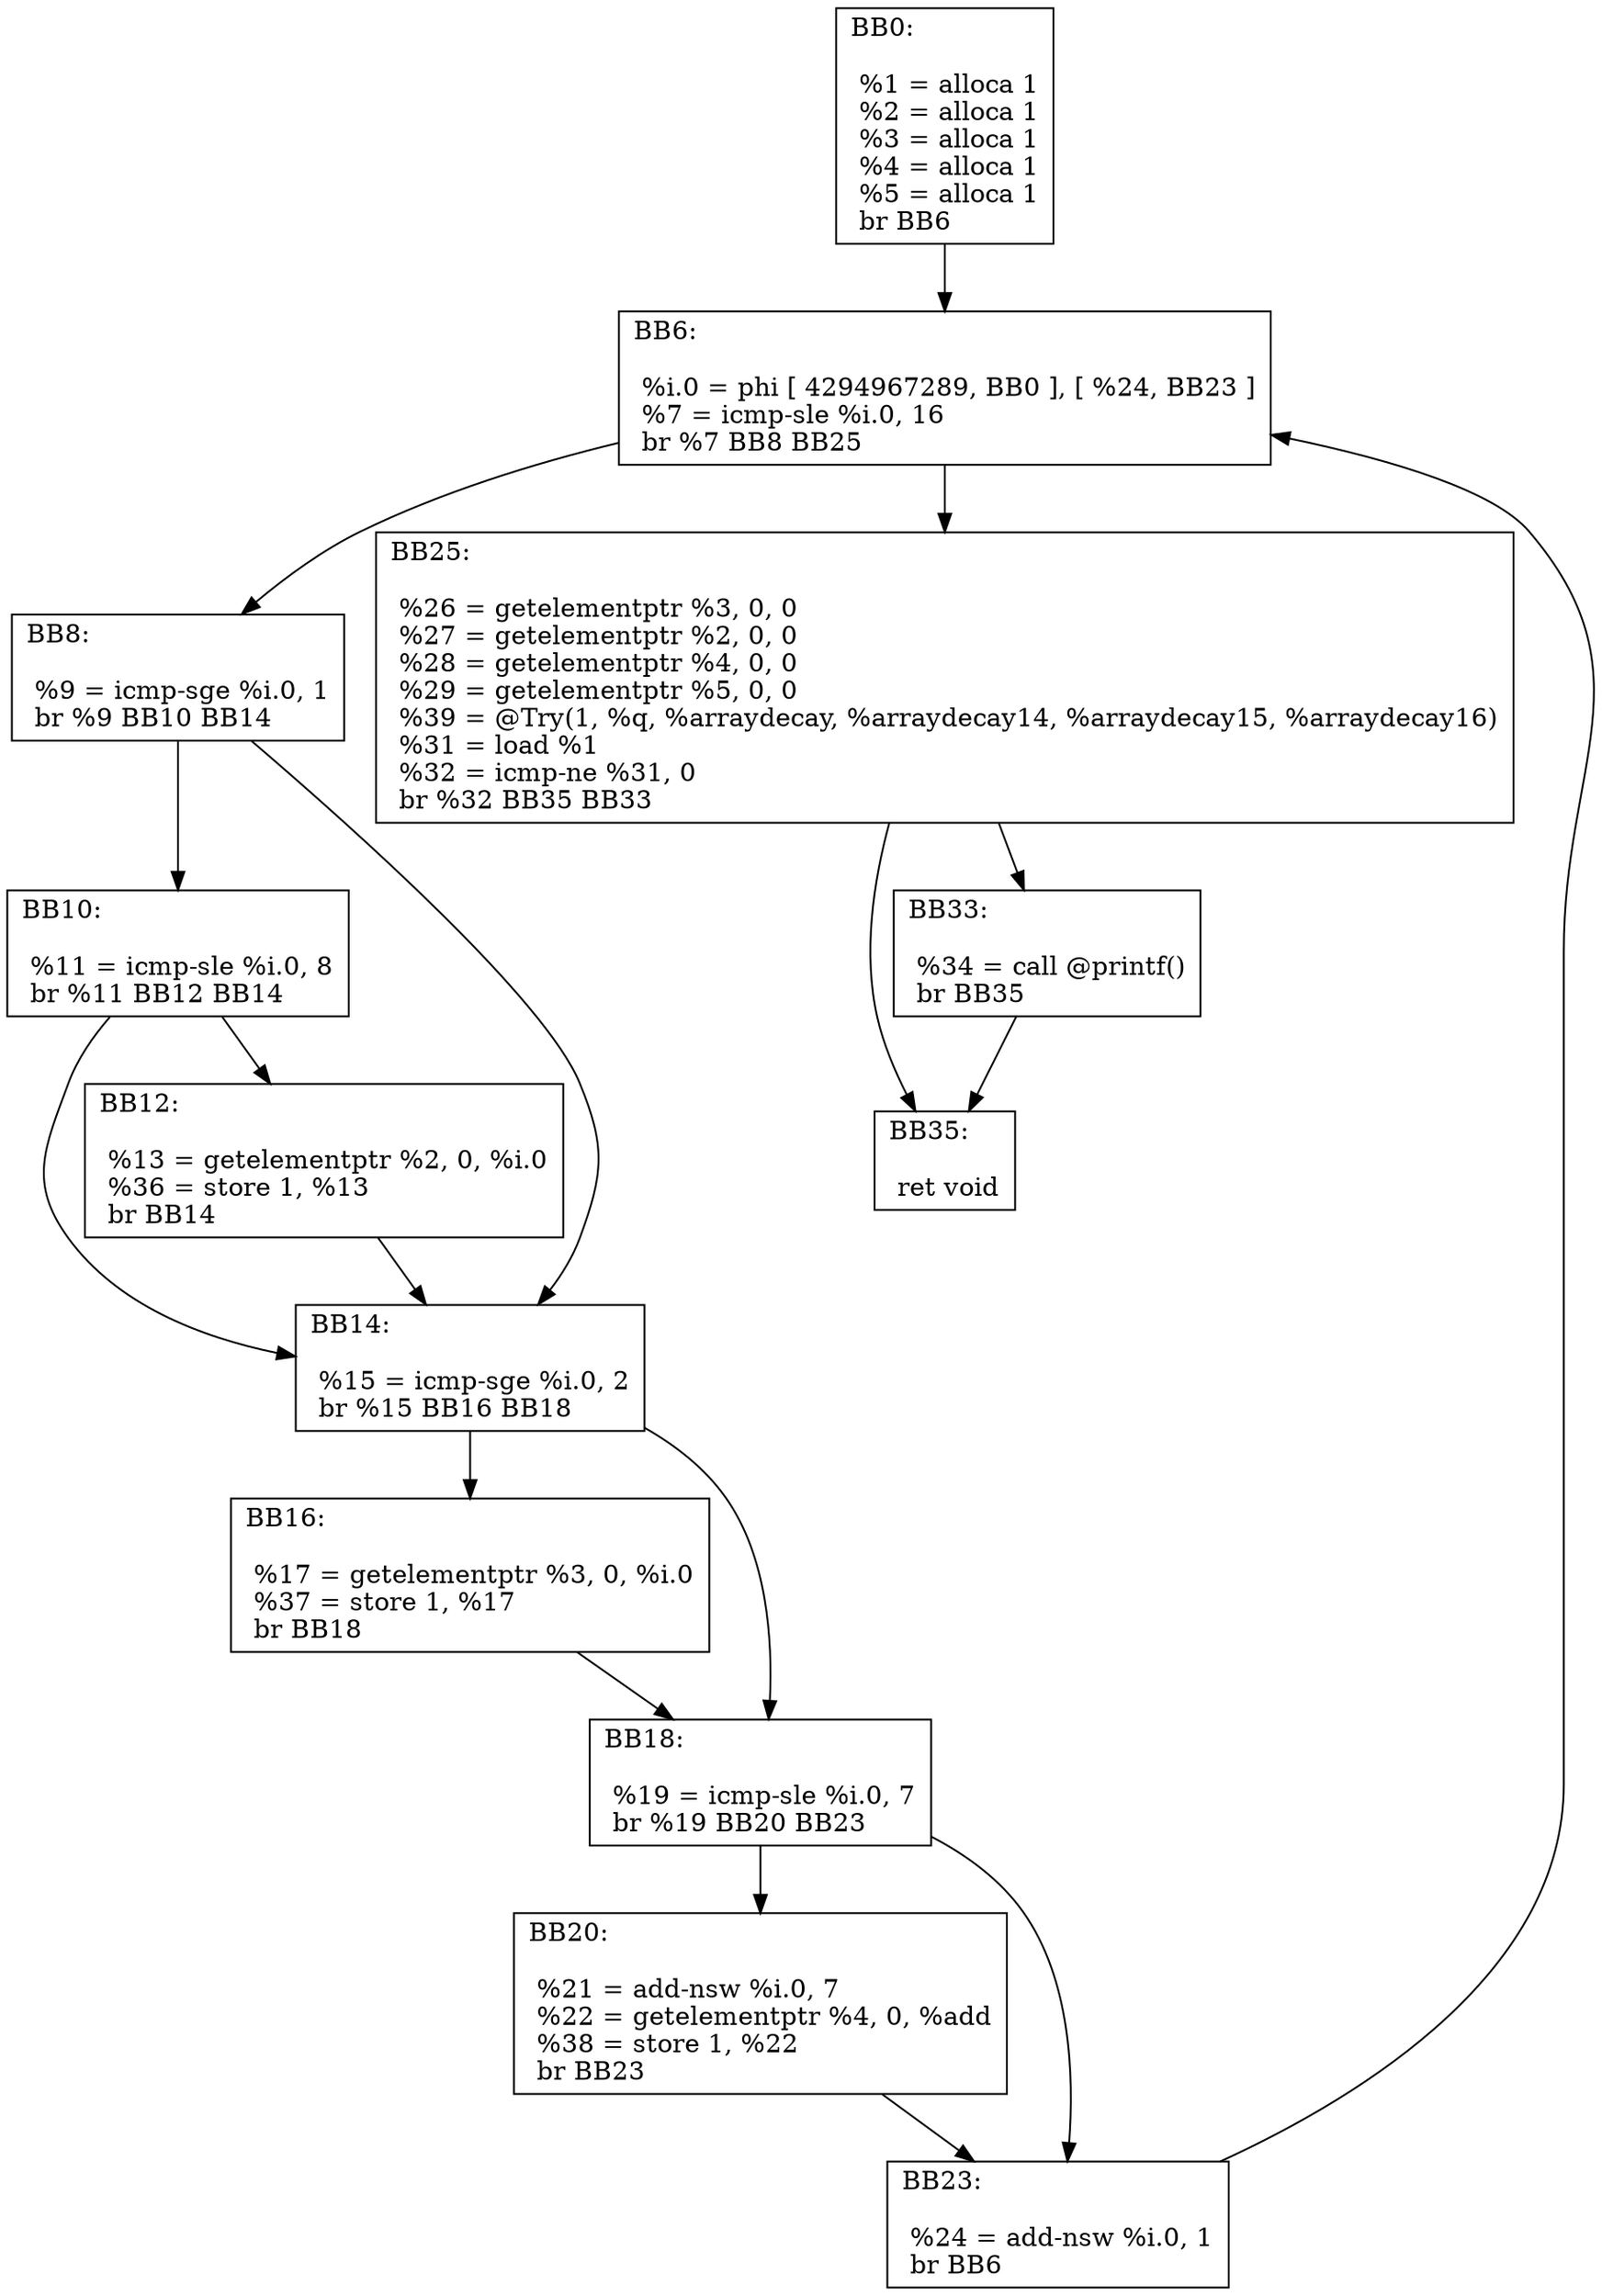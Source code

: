 digraph "CFG for 'Doit' function" {
	AA0 [shape=record, label="{BB0:\l\l  %1 = alloca 1\l %2 = alloca 1\l %3 = alloca 1\l %4 = alloca 1\l %5 = alloca 1\l br  BB6\l}"];
	AA0 -> AA6
	AA6 [shape=record, label="{BB6:\l\l  %i.0 = phi [ 4294967289, BB0 ], [  %24, BB23 ]\l %7 = icmp-sle %i.0,  16\l br %7 BB8 BB25\l}"];
	AA6 -> AA8
	AA6 -> AA25
	AA8 [shape=record, label="{BB8:\l\l  %9 = icmp-sge %i.0,  1\l br %9 BB10 BB14\l}"];
	AA8 -> AA10
	AA8 -> AA14
	AA10 [shape=record, label="{BB10:\l\l  %11 = icmp-sle %i.0,  8\l br %11 BB12 BB14\l}"];
	AA10 -> AA12
	AA10 -> AA14
	AA12 [shape=record, label="{BB12:\l\l  %13 = getelementptr %2,  0,  %i.0\l %36 = store 1,  %13\l br  BB14\l}"];
	AA12 -> AA14
	AA14 [shape=record, label="{BB14:\l\l  %15 = icmp-sge %i.0,  2\l br %15 BB16 BB18\l}"];
	AA14 -> AA16
	AA14 -> AA18
	AA16 [shape=record, label="{BB16:\l\l  %17 = getelementptr %3,  0,  %i.0\l %37 = store 1,  %17\l br  BB18\l}"];
	AA16 -> AA18
	AA18 [shape=record, label="{BB18:\l\l  %19 = icmp-sle %i.0,  7\l br %19 BB20 BB23\l}"];
	AA18 -> AA20
	AA18 -> AA23
	AA20 [shape=record, label="{BB20:\l\l  %21 = add-nsw %i.0,  7\l %22 = getelementptr %4,  0,  %add\l %38 = store 1,  %22\l br  BB23\l}"];
	AA20 -> AA23
	AA23 [shape=record, label="{BB23:\l\l  %24 = add-nsw %i.0,  1\l br  BB6\l}"];
	AA23 -> AA6
	AA25 [shape=record, label="{BB25:\l\l  %26 = getelementptr %3,  0,  0\l %27 = getelementptr %2,  0,  0\l %28 = getelementptr %4,  0,  0\l %29 = getelementptr %5,  0,  0\l %39 = @Try(1, %q, %arraydecay, %arraydecay14, %arraydecay15, %arraydecay16)\l %31 = load %1\l %32 = icmp-ne %31,  0\l br %32 BB35 BB33\l}"];
	AA25 -> AA35
	AA25 -> AA33
	AA33 [shape=record, label="{BB33:\l\l  %34 = call @printf()\l br  BB35\l}"];
	AA33 -> AA35
	AA35 [shape=record, label="{BB35:\l\l  ret void\l}"];
}
